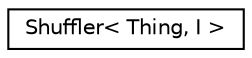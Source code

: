 digraph "Graphical Class Hierarchy"
{
  edge [fontname="Helvetica",fontsize="10",labelfontname="Helvetica",labelfontsize="10"];
  node [fontname="Helvetica",fontsize="10",shape=record];
  rankdir="LR";
  Node1 [label="Shuffler\< Thing, I \>",height=0.2,width=0.4,color="black", fillcolor="white", style="filled",URL="$struct_shuffler.html",tooltip="A functor to redistribute things in vectors on multiple processes. "];
}
